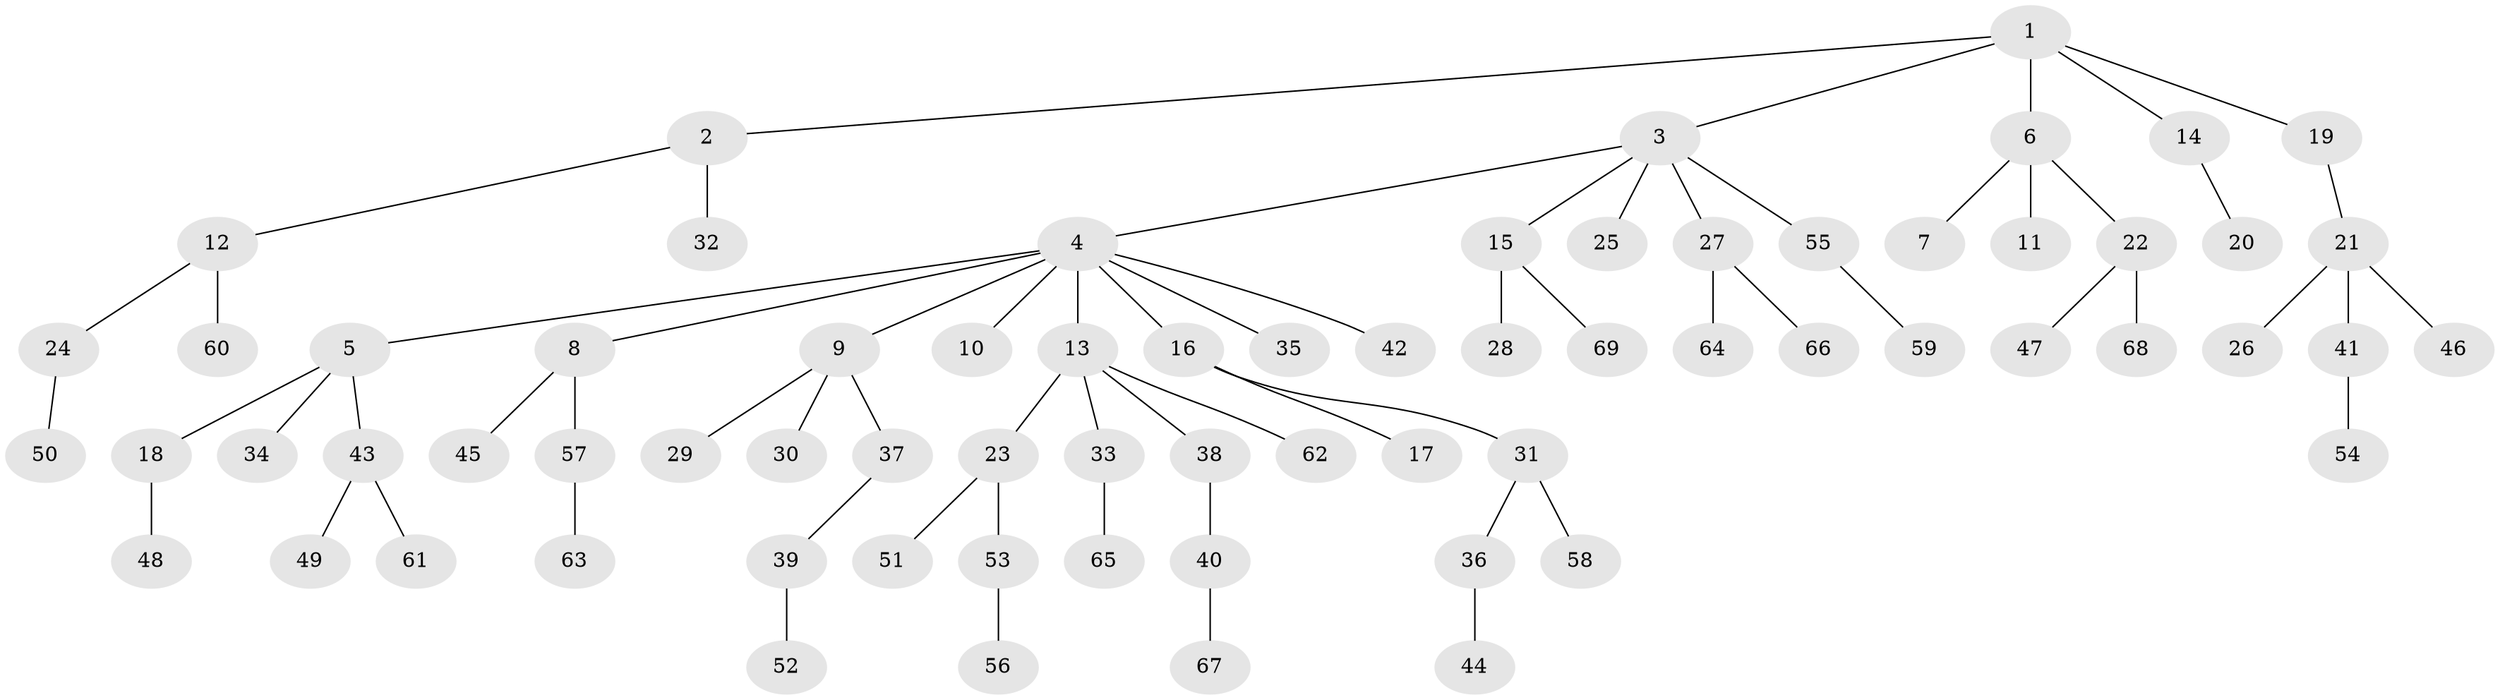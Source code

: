 // coarse degree distribution, {6: 0.029411764705882353, 12: 0.029411764705882353, 4: 0.029411764705882353, 2: 0.08823529411764706, 1: 0.6764705882352942, 3: 0.14705882352941177}
// Generated by graph-tools (version 1.1) at 2025/19/03/04/25 18:19:14]
// undirected, 69 vertices, 68 edges
graph export_dot {
graph [start="1"]
  node [color=gray90,style=filled];
  1;
  2;
  3;
  4;
  5;
  6;
  7;
  8;
  9;
  10;
  11;
  12;
  13;
  14;
  15;
  16;
  17;
  18;
  19;
  20;
  21;
  22;
  23;
  24;
  25;
  26;
  27;
  28;
  29;
  30;
  31;
  32;
  33;
  34;
  35;
  36;
  37;
  38;
  39;
  40;
  41;
  42;
  43;
  44;
  45;
  46;
  47;
  48;
  49;
  50;
  51;
  52;
  53;
  54;
  55;
  56;
  57;
  58;
  59;
  60;
  61;
  62;
  63;
  64;
  65;
  66;
  67;
  68;
  69;
  1 -- 2;
  1 -- 3;
  1 -- 6;
  1 -- 14;
  1 -- 19;
  2 -- 12;
  2 -- 32;
  3 -- 4;
  3 -- 15;
  3 -- 25;
  3 -- 27;
  3 -- 55;
  4 -- 5;
  4 -- 8;
  4 -- 9;
  4 -- 10;
  4 -- 13;
  4 -- 16;
  4 -- 35;
  4 -- 42;
  5 -- 18;
  5 -- 34;
  5 -- 43;
  6 -- 7;
  6 -- 11;
  6 -- 22;
  8 -- 45;
  8 -- 57;
  9 -- 29;
  9 -- 30;
  9 -- 37;
  12 -- 24;
  12 -- 60;
  13 -- 23;
  13 -- 33;
  13 -- 38;
  13 -- 62;
  14 -- 20;
  15 -- 28;
  15 -- 69;
  16 -- 17;
  16 -- 31;
  18 -- 48;
  19 -- 21;
  21 -- 26;
  21 -- 41;
  21 -- 46;
  22 -- 47;
  22 -- 68;
  23 -- 51;
  23 -- 53;
  24 -- 50;
  27 -- 64;
  27 -- 66;
  31 -- 36;
  31 -- 58;
  33 -- 65;
  36 -- 44;
  37 -- 39;
  38 -- 40;
  39 -- 52;
  40 -- 67;
  41 -- 54;
  43 -- 49;
  43 -- 61;
  53 -- 56;
  55 -- 59;
  57 -- 63;
}
